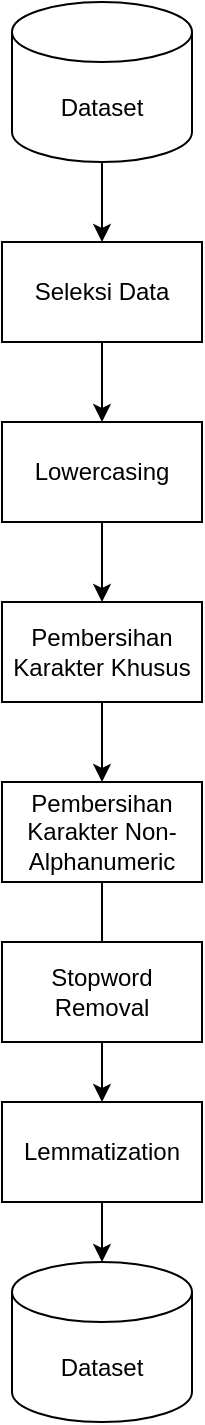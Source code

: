 <mxfile version="21.3.5" type="device">
  <diagram name="Page-1" id="FPRs1izgxFS3ZRZsDlzw">
    <mxGraphModel dx="1750" dy="902" grid="1" gridSize="10" guides="1" tooltips="1" connect="1" arrows="1" fold="1" page="1" pageScale="1" pageWidth="850" pageHeight="1100" math="0" shadow="0">
      <root>
        <mxCell id="0" />
        <mxCell id="1" parent="0" />
        <mxCell id="pEmt60M8Cesz5g8m0G3L-8" value="" style="edgeStyle=orthogonalEdgeStyle;rounded=0;orthogonalLoop=1;jettySize=auto;html=1;" edge="1" parent="1" source="pEmt60M8Cesz5g8m0G3L-1" target="pEmt60M8Cesz5g8m0G3L-2">
          <mxGeometry relative="1" as="geometry" />
        </mxCell>
        <mxCell id="pEmt60M8Cesz5g8m0G3L-1" value="Dataset" style="shape=cylinder3;whiteSpace=wrap;html=1;boundedLbl=1;backgroundOutline=1;size=15;" vertex="1" parent="1">
          <mxGeometry x="380" y="100" width="90" height="80" as="geometry" />
        </mxCell>
        <mxCell id="pEmt60M8Cesz5g8m0G3L-9" value="" style="edgeStyle=orthogonalEdgeStyle;rounded=0;orthogonalLoop=1;jettySize=auto;html=1;" edge="1" parent="1" source="pEmt60M8Cesz5g8m0G3L-2" target="pEmt60M8Cesz5g8m0G3L-3">
          <mxGeometry relative="1" as="geometry" />
        </mxCell>
        <mxCell id="pEmt60M8Cesz5g8m0G3L-2" value="Seleksi Data" style="html=1;dashed=0;whiteSpace=wrap;" vertex="1" parent="1">
          <mxGeometry x="375" y="220" width="100" height="50" as="geometry" />
        </mxCell>
        <mxCell id="pEmt60M8Cesz5g8m0G3L-10" value="" style="edgeStyle=orthogonalEdgeStyle;rounded=0;orthogonalLoop=1;jettySize=auto;html=1;" edge="1" parent="1" source="pEmt60M8Cesz5g8m0G3L-3" target="pEmt60M8Cesz5g8m0G3L-4">
          <mxGeometry relative="1" as="geometry" />
        </mxCell>
        <mxCell id="pEmt60M8Cesz5g8m0G3L-3" value="Lowercasing" style="html=1;dashed=0;whiteSpace=wrap;" vertex="1" parent="1">
          <mxGeometry x="375" y="310" width="100" height="50" as="geometry" />
        </mxCell>
        <mxCell id="pEmt60M8Cesz5g8m0G3L-11" value="" style="edgeStyle=orthogonalEdgeStyle;rounded=0;orthogonalLoop=1;jettySize=auto;html=1;" edge="1" parent="1" source="pEmt60M8Cesz5g8m0G3L-4" target="pEmt60M8Cesz5g8m0G3L-5">
          <mxGeometry relative="1" as="geometry" />
        </mxCell>
        <mxCell id="pEmt60M8Cesz5g8m0G3L-4" value="Pembersihan Karakter Khusus" style="html=1;dashed=0;whiteSpace=wrap;" vertex="1" parent="1">
          <mxGeometry x="375" y="400" width="100" height="50" as="geometry" />
        </mxCell>
        <mxCell id="pEmt60M8Cesz5g8m0G3L-12" value="" style="edgeStyle=orthogonalEdgeStyle;rounded=0;orthogonalLoop=1;jettySize=auto;html=1;" edge="1" parent="1" source="pEmt60M8Cesz5g8m0G3L-5" target="pEmt60M8Cesz5g8m0G3L-7">
          <mxGeometry relative="1" as="geometry" />
        </mxCell>
        <mxCell id="pEmt60M8Cesz5g8m0G3L-5" value="Pembersihan Karakter Non-Alphanumeric" style="html=1;dashed=0;whiteSpace=wrap;" vertex="1" parent="1">
          <mxGeometry x="375" y="490" width="100" height="50" as="geometry" />
        </mxCell>
        <mxCell id="pEmt60M8Cesz5g8m0G3L-6" value="Stopword Removal" style="html=1;dashed=0;whiteSpace=wrap;" vertex="1" parent="1">
          <mxGeometry x="375" y="570" width="100" height="50" as="geometry" />
        </mxCell>
        <mxCell id="pEmt60M8Cesz5g8m0G3L-14" value="" style="edgeStyle=orthogonalEdgeStyle;rounded=0;orthogonalLoop=1;jettySize=auto;html=1;" edge="1" parent="1" source="pEmt60M8Cesz5g8m0G3L-7" target="pEmt60M8Cesz5g8m0G3L-13">
          <mxGeometry relative="1" as="geometry" />
        </mxCell>
        <mxCell id="pEmt60M8Cesz5g8m0G3L-7" value="Lemmatization" style="html=1;dashed=0;whiteSpace=wrap;" vertex="1" parent="1">
          <mxGeometry x="375" y="650" width="100" height="50" as="geometry" />
        </mxCell>
        <mxCell id="pEmt60M8Cesz5g8m0G3L-13" value="Dataset" style="shape=cylinder3;whiteSpace=wrap;html=1;boundedLbl=1;backgroundOutline=1;size=15;" vertex="1" parent="1">
          <mxGeometry x="380" y="730" width="90" height="80" as="geometry" />
        </mxCell>
      </root>
    </mxGraphModel>
  </diagram>
</mxfile>
